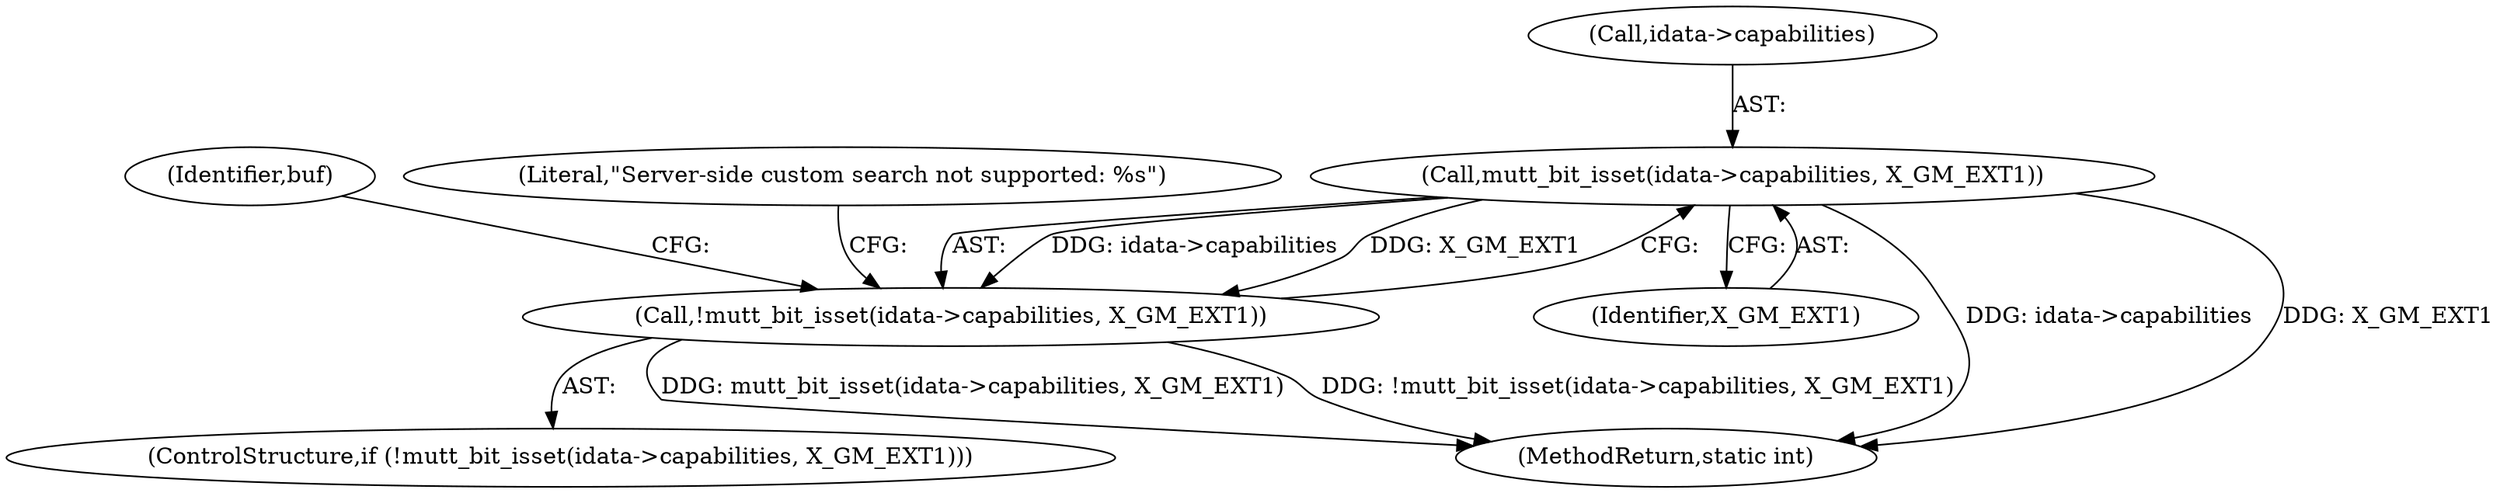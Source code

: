 digraph "0_neomutt_e52393740334443ae0206cab2d7caef381646725_1@pointer" {
"1000315" [label="(Call,mutt_bit_isset(idata->capabilities, X_GM_EXT1))"];
"1000314" [label="(Call,!mutt_bit_isset(idata->capabilities, X_GM_EXT1))"];
"1000319" [label="(Identifier,X_GM_EXT1)"];
"1000313" [label="(ControlStructure,if (!mutt_bit_isset(idata->capabilities, X_GM_EXT1)))"];
"1000350" [label="(MethodReturn,static int)"];
"1000333" [label="(Identifier,buf)"];
"1000316" [label="(Call,idata->capabilities)"];
"1000315" [label="(Call,mutt_bit_isset(idata->capabilities, X_GM_EXT1))"];
"1000323" [label="(Literal,\"Server-side custom search not supported: %s\")"];
"1000314" [label="(Call,!mutt_bit_isset(idata->capabilities, X_GM_EXT1))"];
"1000315" -> "1000314"  [label="AST: "];
"1000315" -> "1000319"  [label="CFG: "];
"1000316" -> "1000315"  [label="AST: "];
"1000319" -> "1000315"  [label="AST: "];
"1000314" -> "1000315"  [label="CFG: "];
"1000315" -> "1000350"  [label="DDG: idata->capabilities"];
"1000315" -> "1000350"  [label="DDG: X_GM_EXT1"];
"1000315" -> "1000314"  [label="DDG: idata->capabilities"];
"1000315" -> "1000314"  [label="DDG: X_GM_EXT1"];
"1000314" -> "1000313"  [label="AST: "];
"1000323" -> "1000314"  [label="CFG: "];
"1000333" -> "1000314"  [label="CFG: "];
"1000314" -> "1000350"  [label="DDG: mutt_bit_isset(idata->capabilities, X_GM_EXT1)"];
"1000314" -> "1000350"  [label="DDG: !mutt_bit_isset(idata->capabilities, X_GM_EXT1)"];
}
